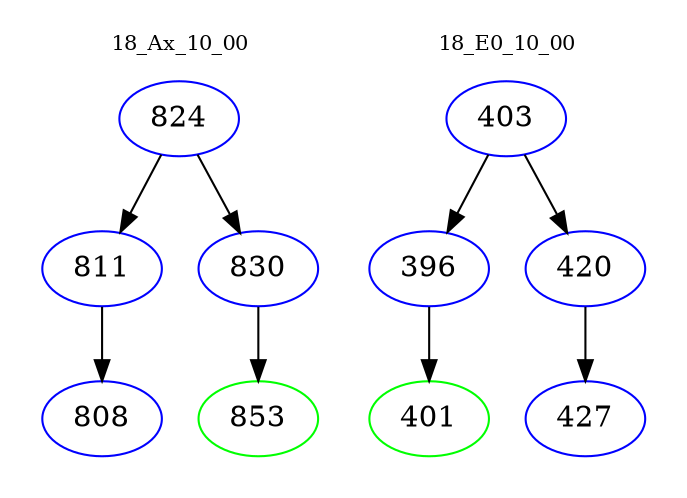 digraph{
subgraph cluster_0 {
color = white
label = "18_Ax_10_00";
fontsize=10;
T0_824 [label="824", color="blue"]
T0_824 -> T0_811 [color="black"]
T0_811 [label="811", color="blue"]
T0_811 -> T0_808 [color="black"]
T0_808 [label="808", color="blue"]
T0_824 -> T0_830 [color="black"]
T0_830 [label="830", color="blue"]
T0_830 -> T0_853 [color="black"]
T0_853 [label="853", color="green"]
}
subgraph cluster_1 {
color = white
label = "18_E0_10_00";
fontsize=10;
T1_403 [label="403", color="blue"]
T1_403 -> T1_396 [color="black"]
T1_396 [label="396", color="blue"]
T1_396 -> T1_401 [color="black"]
T1_401 [label="401", color="green"]
T1_403 -> T1_420 [color="black"]
T1_420 [label="420", color="blue"]
T1_420 -> T1_427 [color="black"]
T1_427 [label="427", color="blue"]
}
}
